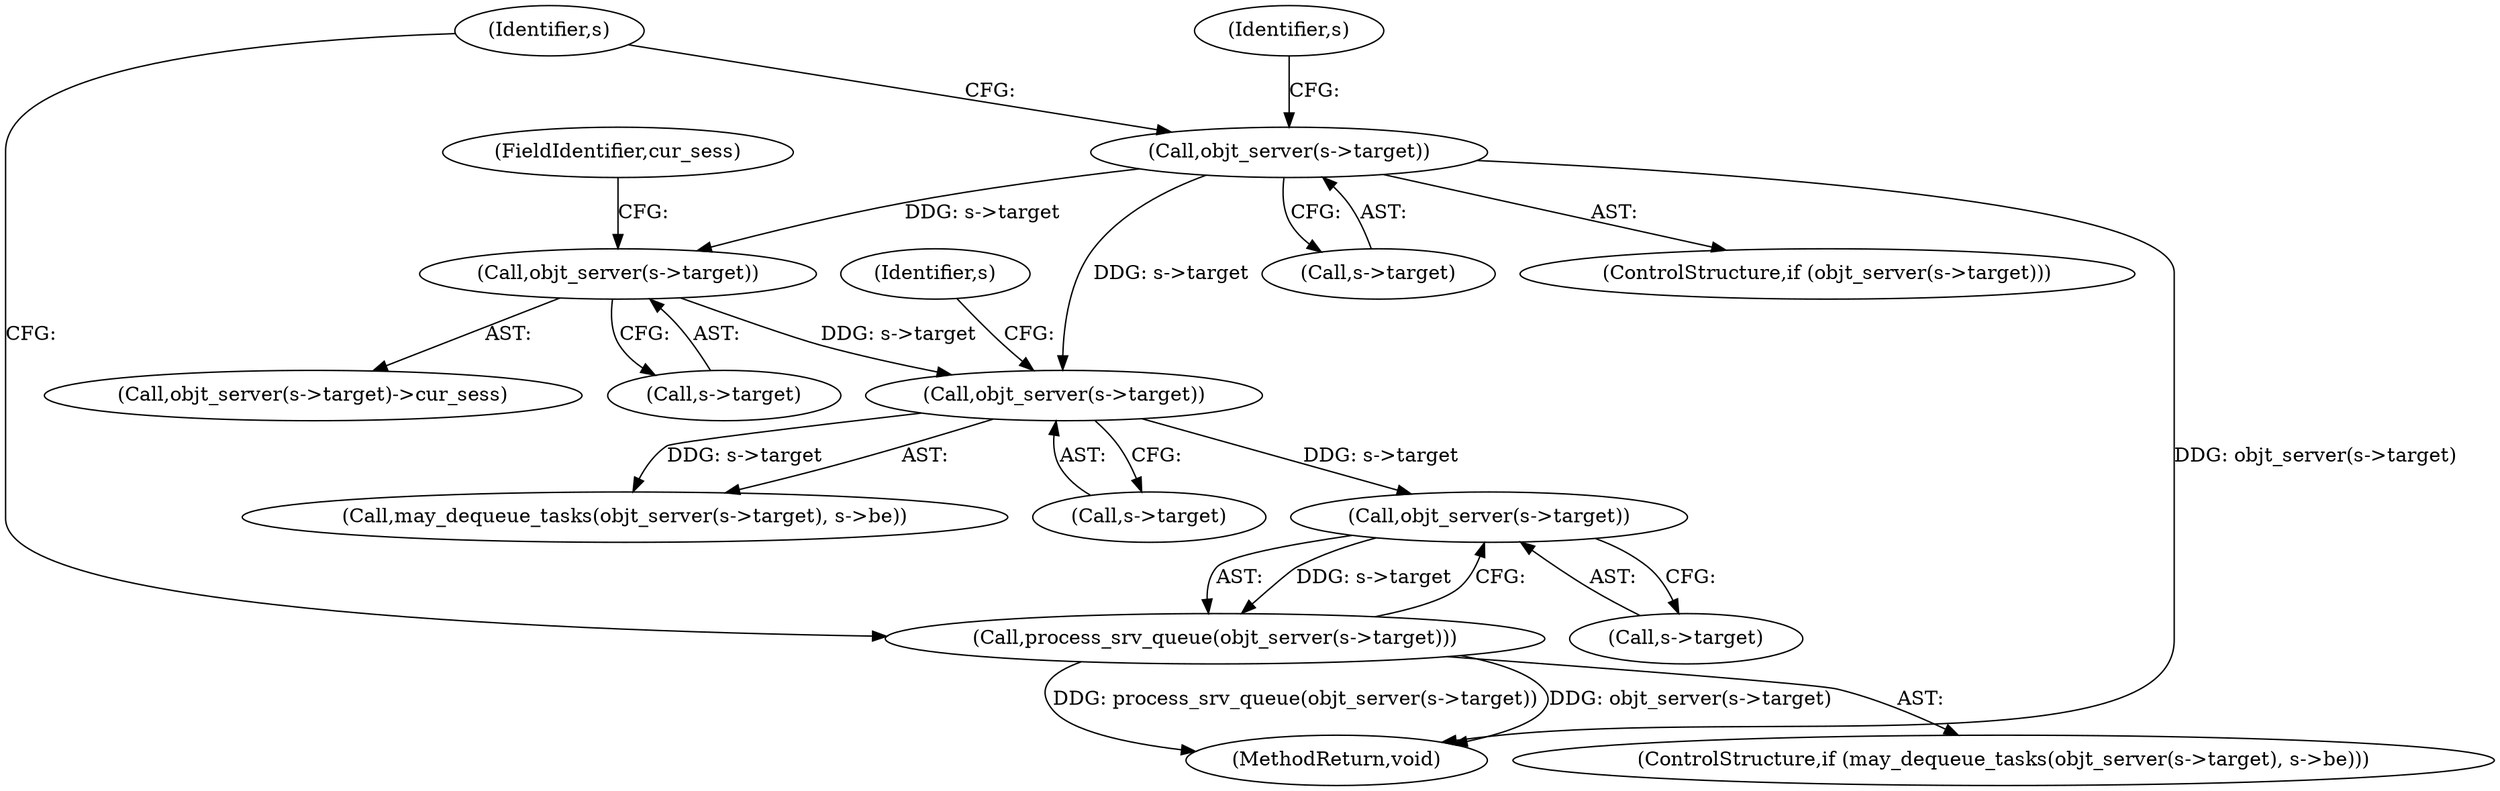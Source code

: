 digraph "0_haproxy_b4d05093bc89f71377230228007e69a1434c1a0c@pointer" {
"1000560" [label="(Call,objt_server(s->target))"];
"1000552" [label="(Call,objt_server(s->target))"];
"1000545" [label="(Call,objt_server(s->target))"];
"1000526" [label="(Call,objt_server(s->target))"];
"1000559" [label="(Call,process_srv_queue(objt_server(s->target)))"];
"1000546" [label="(Call,s->target)"];
"1000544" [label="(Call,objt_server(s->target)->cur_sess)"];
"1000549" [label="(FieldIdentifier,cur_sess)"];
"1000552" [label="(Call,objt_server(s->target))"];
"1000557" [label="(Identifier,s)"];
"1000526" [label="(Call,objt_server(s->target))"];
"1000551" [label="(Call,may_dequeue_tasks(objt_server(s->target), s->be))"];
"1000527" [label="(Call,s->target)"];
"1000545" [label="(Call,objt_server(s->target))"];
"1000534" [label="(Identifier,s)"];
"1000566" [label="(Identifier,s)"];
"1000903" [label="(MethodReturn,void)"];
"1000550" [label="(ControlStructure,if (may_dequeue_tasks(objt_server(s->target), s->be)))"];
"1000553" [label="(Call,s->target)"];
"1000525" [label="(ControlStructure,if (objt_server(s->target)))"];
"1000560" [label="(Call,objt_server(s->target))"];
"1000561" [label="(Call,s->target)"];
"1000559" [label="(Call,process_srv_queue(objt_server(s->target)))"];
"1000560" -> "1000559"  [label="AST: "];
"1000560" -> "1000561"  [label="CFG: "];
"1000561" -> "1000560"  [label="AST: "];
"1000559" -> "1000560"  [label="CFG: "];
"1000560" -> "1000559"  [label="DDG: s->target"];
"1000552" -> "1000560"  [label="DDG: s->target"];
"1000552" -> "1000551"  [label="AST: "];
"1000552" -> "1000553"  [label="CFG: "];
"1000553" -> "1000552"  [label="AST: "];
"1000557" -> "1000552"  [label="CFG: "];
"1000552" -> "1000551"  [label="DDG: s->target"];
"1000545" -> "1000552"  [label="DDG: s->target"];
"1000526" -> "1000552"  [label="DDG: s->target"];
"1000545" -> "1000544"  [label="AST: "];
"1000545" -> "1000546"  [label="CFG: "];
"1000546" -> "1000545"  [label="AST: "];
"1000549" -> "1000545"  [label="CFG: "];
"1000526" -> "1000545"  [label="DDG: s->target"];
"1000526" -> "1000525"  [label="AST: "];
"1000526" -> "1000527"  [label="CFG: "];
"1000527" -> "1000526"  [label="AST: "];
"1000534" -> "1000526"  [label="CFG: "];
"1000566" -> "1000526"  [label="CFG: "];
"1000526" -> "1000903"  [label="DDG: objt_server(s->target)"];
"1000559" -> "1000550"  [label="AST: "];
"1000566" -> "1000559"  [label="CFG: "];
"1000559" -> "1000903"  [label="DDG: objt_server(s->target)"];
"1000559" -> "1000903"  [label="DDG: process_srv_queue(objt_server(s->target))"];
}
